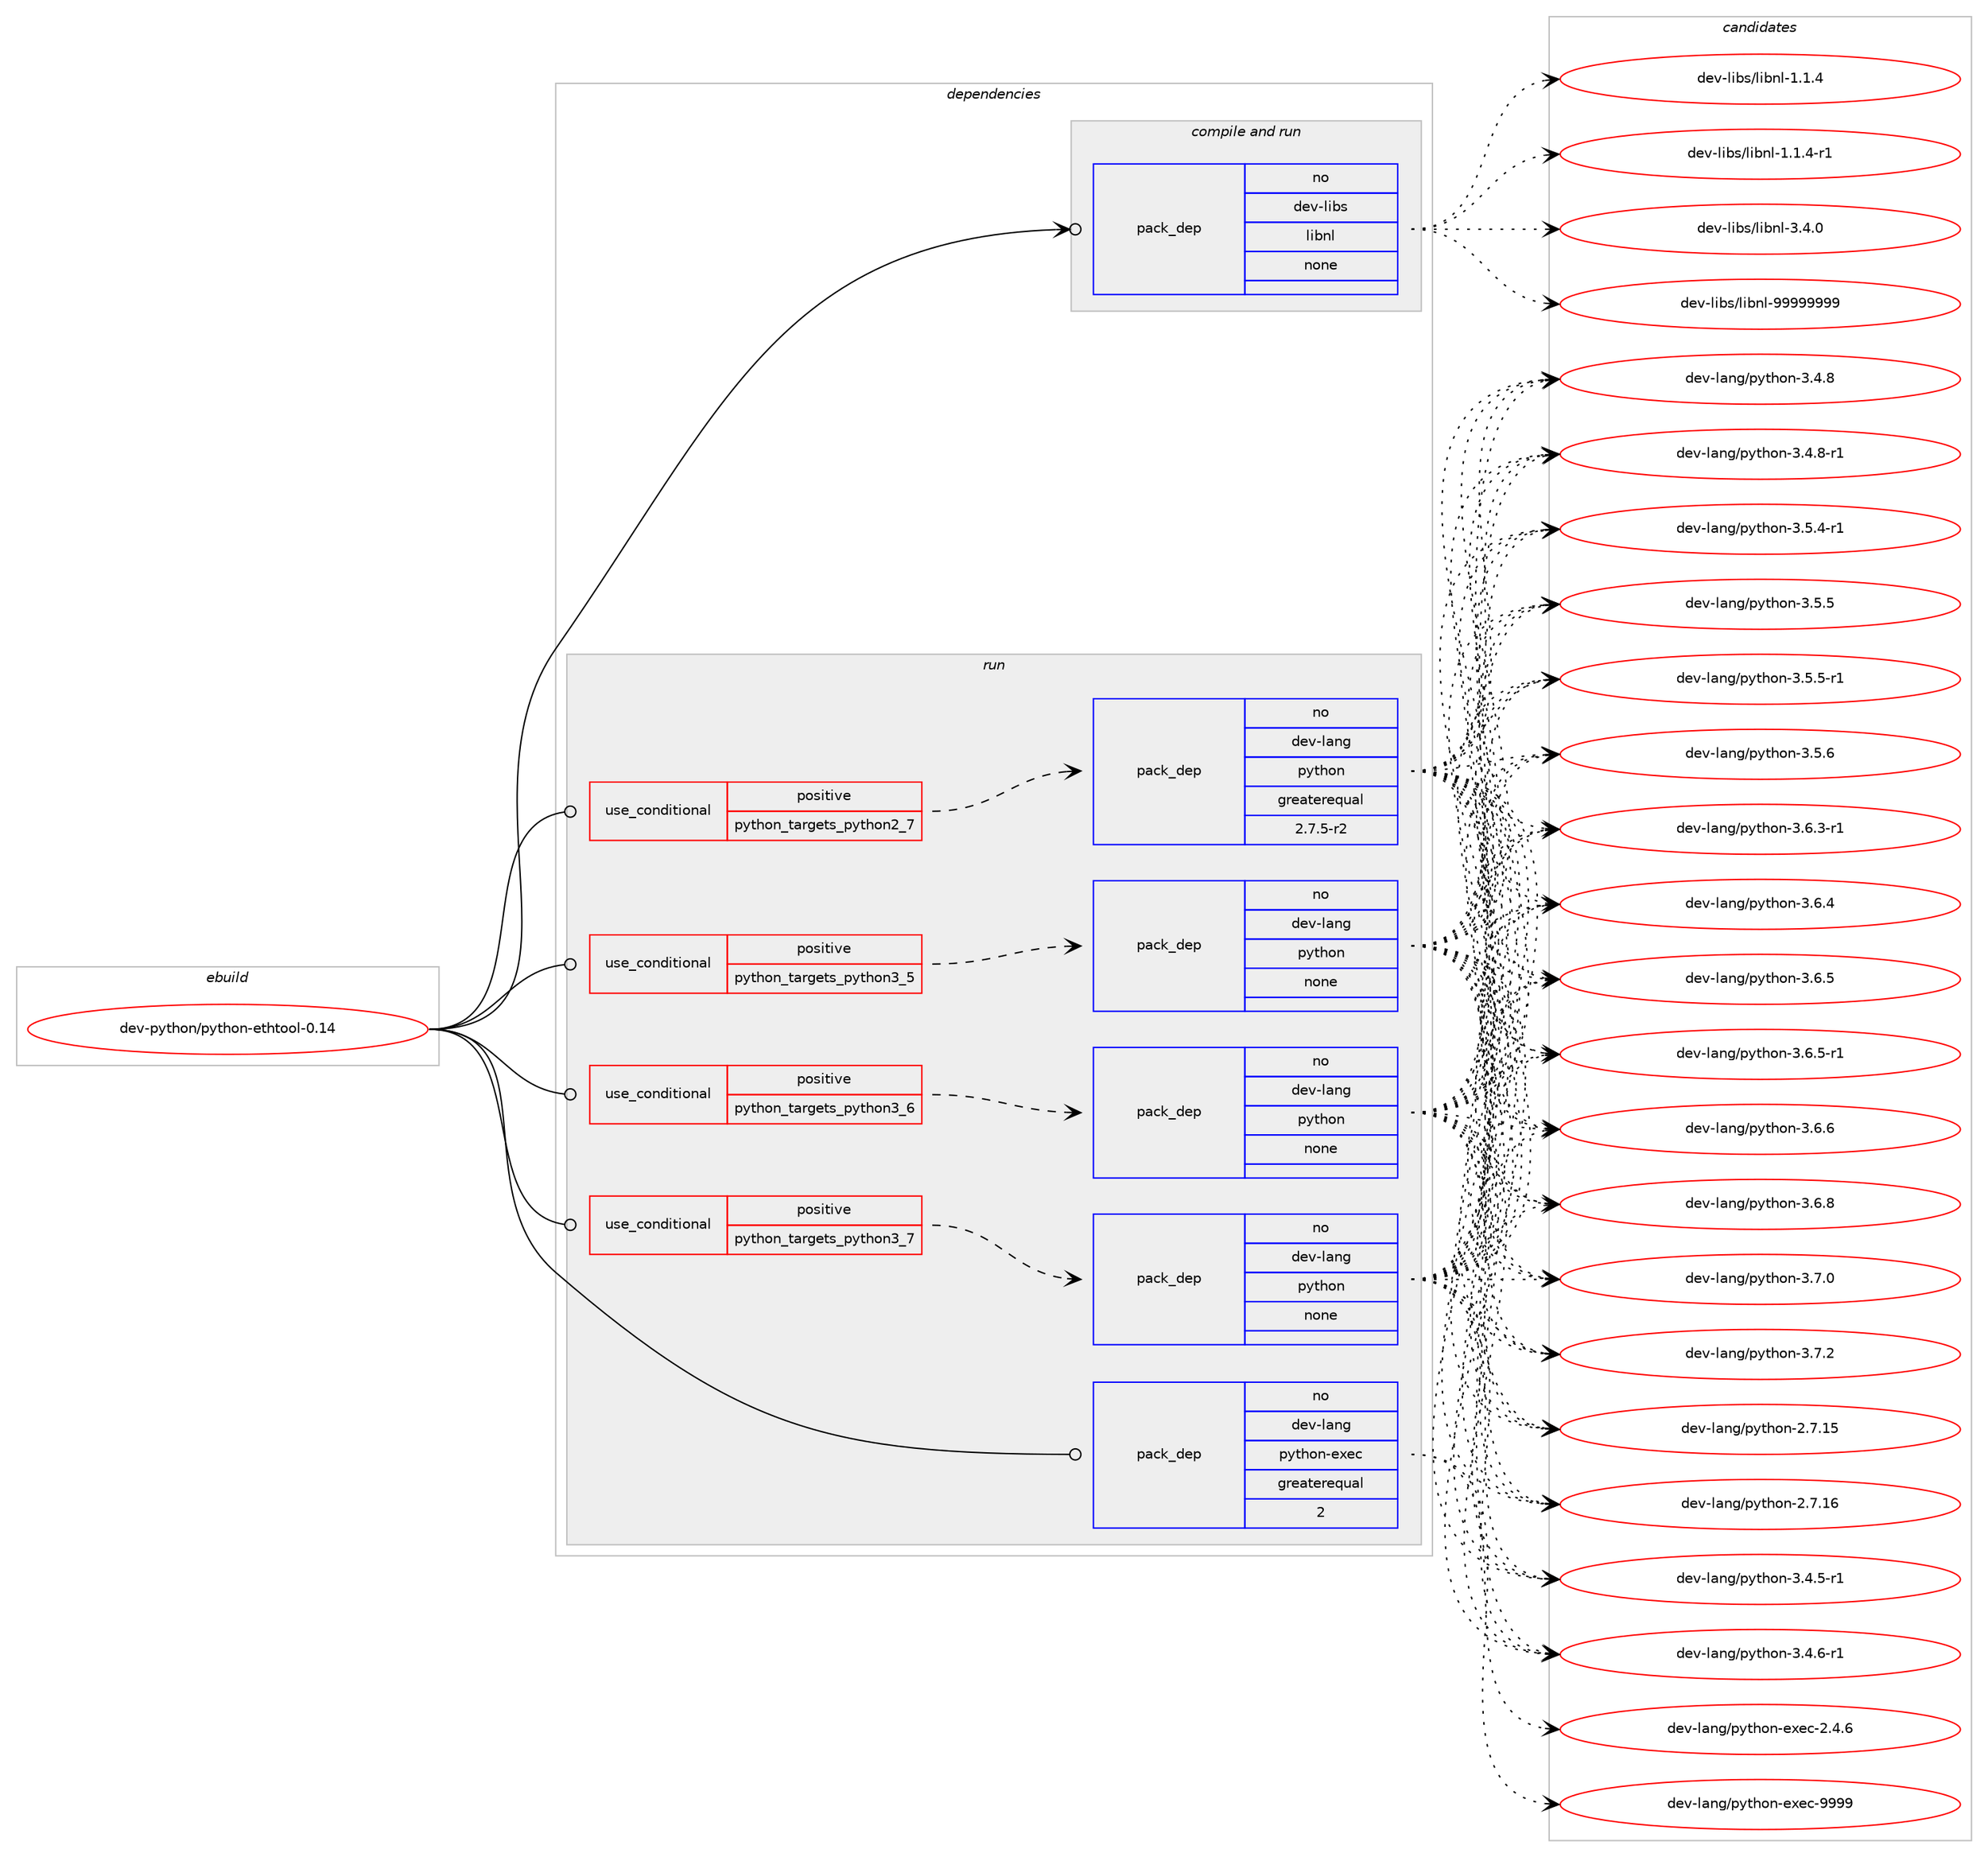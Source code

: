 digraph prolog {

# *************
# Graph options
# *************

newrank=true;
concentrate=true;
compound=true;
graph [rankdir=LR,fontname=Helvetica,fontsize=10,ranksep=1.5];#, ranksep=2.5, nodesep=0.2];
edge  [arrowhead=vee];
node  [fontname=Helvetica,fontsize=10];

# **********
# The ebuild
# **********

subgraph cluster_leftcol {
color=gray;
rank=same;
label=<<i>ebuild</i>>;
id [label="dev-python/python-ethtool-0.14", color=red, width=4, href="../dev-python/python-ethtool-0.14.svg"];
}

# ****************
# The dependencies
# ****************

subgraph cluster_midcol {
color=gray;
label=<<i>dependencies</i>>;
subgraph cluster_compile {
fillcolor="#eeeeee";
style=filled;
label=<<i>compile</i>>;
}
subgraph cluster_compileandrun {
fillcolor="#eeeeee";
style=filled;
label=<<i>compile and run</i>>;
subgraph pack1028891 {
dependency1434876 [label=<<TABLE BORDER="0" CELLBORDER="1" CELLSPACING="0" CELLPADDING="4" WIDTH="220"><TR><TD ROWSPAN="6" CELLPADDING="30">pack_dep</TD></TR><TR><TD WIDTH="110">no</TD></TR><TR><TD>dev-libs</TD></TR><TR><TD>libnl</TD></TR><TR><TD>none</TD></TR><TR><TD></TD></TR></TABLE>>, shape=none, color=blue];
}
id:e -> dependency1434876:w [weight=20,style="solid",arrowhead="odotvee"];
}
subgraph cluster_run {
fillcolor="#eeeeee";
style=filled;
label=<<i>run</i>>;
subgraph cond382632 {
dependency1434877 [label=<<TABLE BORDER="0" CELLBORDER="1" CELLSPACING="0" CELLPADDING="4"><TR><TD ROWSPAN="3" CELLPADDING="10">use_conditional</TD></TR><TR><TD>positive</TD></TR><TR><TD>python_targets_python2_7</TD></TR></TABLE>>, shape=none, color=red];
subgraph pack1028892 {
dependency1434878 [label=<<TABLE BORDER="0" CELLBORDER="1" CELLSPACING="0" CELLPADDING="4" WIDTH="220"><TR><TD ROWSPAN="6" CELLPADDING="30">pack_dep</TD></TR><TR><TD WIDTH="110">no</TD></TR><TR><TD>dev-lang</TD></TR><TR><TD>python</TD></TR><TR><TD>greaterequal</TD></TR><TR><TD>2.7.5-r2</TD></TR></TABLE>>, shape=none, color=blue];
}
dependency1434877:e -> dependency1434878:w [weight=20,style="dashed",arrowhead="vee"];
}
id:e -> dependency1434877:w [weight=20,style="solid",arrowhead="odot"];
subgraph cond382633 {
dependency1434879 [label=<<TABLE BORDER="0" CELLBORDER="1" CELLSPACING="0" CELLPADDING="4"><TR><TD ROWSPAN="3" CELLPADDING="10">use_conditional</TD></TR><TR><TD>positive</TD></TR><TR><TD>python_targets_python3_5</TD></TR></TABLE>>, shape=none, color=red];
subgraph pack1028893 {
dependency1434880 [label=<<TABLE BORDER="0" CELLBORDER="1" CELLSPACING="0" CELLPADDING="4" WIDTH="220"><TR><TD ROWSPAN="6" CELLPADDING="30">pack_dep</TD></TR><TR><TD WIDTH="110">no</TD></TR><TR><TD>dev-lang</TD></TR><TR><TD>python</TD></TR><TR><TD>none</TD></TR><TR><TD></TD></TR></TABLE>>, shape=none, color=blue];
}
dependency1434879:e -> dependency1434880:w [weight=20,style="dashed",arrowhead="vee"];
}
id:e -> dependency1434879:w [weight=20,style="solid",arrowhead="odot"];
subgraph cond382634 {
dependency1434881 [label=<<TABLE BORDER="0" CELLBORDER="1" CELLSPACING="0" CELLPADDING="4"><TR><TD ROWSPAN="3" CELLPADDING="10">use_conditional</TD></TR><TR><TD>positive</TD></TR><TR><TD>python_targets_python3_6</TD></TR></TABLE>>, shape=none, color=red];
subgraph pack1028894 {
dependency1434882 [label=<<TABLE BORDER="0" CELLBORDER="1" CELLSPACING="0" CELLPADDING="4" WIDTH="220"><TR><TD ROWSPAN="6" CELLPADDING="30">pack_dep</TD></TR><TR><TD WIDTH="110">no</TD></TR><TR><TD>dev-lang</TD></TR><TR><TD>python</TD></TR><TR><TD>none</TD></TR><TR><TD></TD></TR></TABLE>>, shape=none, color=blue];
}
dependency1434881:e -> dependency1434882:w [weight=20,style="dashed",arrowhead="vee"];
}
id:e -> dependency1434881:w [weight=20,style="solid",arrowhead="odot"];
subgraph cond382635 {
dependency1434883 [label=<<TABLE BORDER="0" CELLBORDER="1" CELLSPACING="0" CELLPADDING="4"><TR><TD ROWSPAN="3" CELLPADDING="10">use_conditional</TD></TR><TR><TD>positive</TD></TR><TR><TD>python_targets_python3_7</TD></TR></TABLE>>, shape=none, color=red];
subgraph pack1028895 {
dependency1434884 [label=<<TABLE BORDER="0" CELLBORDER="1" CELLSPACING="0" CELLPADDING="4" WIDTH="220"><TR><TD ROWSPAN="6" CELLPADDING="30">pack_dep</TD></TR><TR><TD WIDTH="110">no</TD></TR><TR><TD>dev-lang</TD></TR><TR><TD>python</TD></TR><TR><TD>none</TD></TR><TR><TD></TD></TR></TABLE>>, shape=none, color=blue];
}
dependency1434883:e -> dependency1434884:w [weight=20,style="dashed",arrowhead="vee"];
}
id:e -> dependency1434883:w [weight=20,style="solid",arrowhead="odot"];
subgraph pack1028896 {
dependency1434885 [label=<<TABLE BORDER="0" CELLBORDER="1" CELLSPACING="0" CELLPADDING="4" WIDTH="220"><TR><TD ROWSPAN="6" CELLPADDING="30">pack_dep</TD></TR><TR><TD WIDTH="110">no</TD></TR><TR><TD>dev-lang</TD></TR><TR><TD>python-exec</TD></TR><TR><TD>greaterequal</TD></TR><TR><TD>2</TD></TR></TABLE>>, shape=none, color=blue];
}
id:e -> dependency1434885:w [weight=20,style="solid",arrowhead="odot"];
}
}

# **************
# The candidates
# **************

subgraph cluster_choices {
rank=same;
color=gray;
label=<<i>candidates</i>>;

subgraph choice1028891 {
color=black;
nodesep=1;
choice10010111845108105981154710810598110108454946494652 [label="dev-libs/libnl-1.1.4", color=red, width=4,href="../dev-libs/libnl-1.1.4.svg"];
choice100101118451081059811547108105981101084549464946524511449 [label="dev-libs/libnl-1.1.4-r1", color=red, width=4,href="../dev-libs/libnl-1.1.4-r1.svg"];
choice10010111845108105981154710810598110108455146524648 [label="dev-libs/libnl-3.4.0", color=red, width=4,href="../dev-libs/libnl-3.4.0.svg"];
choice10010111845108105981154710810598110108455757575757575757 [label="dev-libs/libnl-99999999", color=red, width=4,href="../dev-libs/libnl-99999999.svg"];
dependency1434876:e -> choice10010111845108105981154710810598110108454946494652:w [style=dotted,weight="100"];
dependency1434876:e -> choice100101118451081059811547108105981101084549464946524511449:w [style=dotted,weight="100"];
dependency1434876:e -> choice10010111845108105981154710810598110108455146524648:w [style=dotted,weight="100"];
dependency1434876:e -> choice10010111845108105981154710810598110108455757575757575757:w [style=dotted,weight="100"];
}
subgraph choice1028892 {
color=black;
nodesep=1;
choice10010111845108971101034711212111610411111045504655464953 [label="dev-lang/python-2.7.15", color=red, width=4,href="../dev-lang/python-2.7.15.svg"];
choice10010111845108971101034711212111610411111045504655464954 [label="dev-lang/python-2.7.16", color=red, width=4,href="../dev-lang/python-2.7.16.svg"];
choice1001011184510897110103471121211161041111104551465246534511449 [label="dev-lang/python-3.4.5-r1", color=red, width=4,href="../dev-lang/python-3.4.5-r1.svg"];
choice1001011184510897110103471121211161041111104551465246544511449 [label="dev-lang/python-3.4.6-r1", color=red, width=4,href="../dev-lang/python-3.4.6-r1.svg"];
choice100101118451089711010347112121116104111110455146524656 [label="dev-lang/python-3.4.8", color=red, width=4,href="../dev-lang/python-3.4.8.svg"];
choice1001011184510897110103471121211161041111104551465246564511449 [label="dev-lang/python-3.4.8-r1", color=red, width=4,href="../dev-lang/python-3.4.8-r1.svg"];
choice1001011184510897110103471121211161041111104551465346524511449 [label="dev-lang/python-3.5.4-r1", color=red, width=4,href="../dev-lang/python-3.5.4-r1.svg"];
choice100101118451089711010347112121116104111110455146534653 [label="dev-lang/python-3.5.5", color=red, width=4,href="../dev-lang/python-3.5.5.svg"];
choice1001011184510897110103471121211161041111104551465346534511449 [label="dev-lang/python-3.5.5-r1", color=red, width=4,href="../dev-lang/python-3.5.5-r1.svg"];
choice100101118451089711010347112121116104111110455146534654 [label="dev-lang/python-3.5.6", color=red, width=4,href="../dev-lang/python-3.5.6.svg"];
choice1001011184510897110103471121211161041111104551465446514511449 [label="dev-lang/python-3.6.3-r1", color=red, width=4,href="../dev-lang/python-3.6.3-r1.svg"];
choice100101118451089711010347112121116104111110455146544652 [label="dev-lang/python-3.6.4", color=red, width=4,href="../dev-lang/python-3.6.4.svg"];
choice100101118451089711010347112121116104111110455146544653 [label="dev-lang/python-3.6.5", color=red, width=4,href="../dev-lang/python-3.6.5.svg"];
choice1001011184510897110103471121211161041111104551465446534511449 [label="dev-lang/python-3.6.5-r1", color=red, width=4,href="../dev-lang/python-3.6.5-r1.svg"];
choice100101118451089711010347112121116104111110455146544654 [label="dev-lang/python-3.6.6", color=red, width=4,href="../dev-lang/python-3.6.6.svg"];
choice100101118451089711010347112121116104111110455146544656 [label="dev-lang/python-3.6.8", color=red, width=4,href="../dev-lang/python-3.6.8.svg"];
choice100101118451089711010347112121116104111110455146554648 [label="dev-lang/python-3.7.0", color=red, width=4,href="../dev-lang/python-3.7.0.svg"];
choice100101118451089711010347112121116104111110455146554650 [label="dev-lang/python-3.7.2", color=red, width=4,href="../dev-lang/python-3.7.2.svg"];
dependency1434878:e -> choice10010111845108971101034711212111610411111045504655464953:w [style=dotted,weight="100"];
dependency1434878:e -> choice10010111845108971101034711212111610411111045504655464954:w [style=dotted,weight="100"];
dependency1434878:e -> choice1001011184510897110103471121211161041111104551465246534511449:w [style=dotted,weight="100"];
dependency1434878:e -> choice1001011184510897110103471121211161041111104551465246544511449:w [style=dotted,weight="100"];
dependency1434878:e -> choice100101118451089711010347112121116104111110455146524656:w [style=dotted,weight="100"];
dependency1434878:e -> choice1001011184510897110103471121211161041111104551465246564511449:w [style=dotted,weight="100"];
dependency1434878:e -> choice1001011184510897110103471121211161041111104551465346524511449:w [style=dotted,weight="100"];
dependency1434878:e -> choice100101118451089711010347112121116104111110455146534653:w [style=dotted,weight="100"];
dependency1434878:e -> choice1001011184510897110103471121211161041111104551465346534511449:w [style=dotted,weight="100"];
dependency1434878:e -> choice100101118451089711010347112121116104111110455146534654:w [style=dotted,weight="100"];
dependency1434878:e -> choice1001011184510897110103471121211161041111104551465446514511449:w [style=dotted,weight="100"];
dependency1434878:e -> choice100101118451089711010347112121116104111110455146544652:w [style=dotted,weight="100"];
dependency1434878:e -> choice100101118451089711010347112121116104111110455146544653:w [style=dotted,weight="100"];
dependency1434878:e -> choice1001011184510897110103471121211161041111104551465446534511449:w [style=dotted,weight="100"];
dependency1434878:e -> choice100101118451089711010347112121116104111110455146544654:w [style=dotted,weight="100"];
dependency1434878:e -> choice100101118451089711010347112121116104111110455146544656:w [style=dotted,weight="100"];
dependency1434878:e -> choice100101118451089711010347112121116104111110455146554648:w [style=dotted,weight="100"];
dependency1434878:e -> choice100101118451089711010347112121116104111110455146554650:w [style=dotted,weight="100"];
}
subgraph choice1028893 {
color=black;
nodesep=1;
choice10010111845108971101034711212111610411111045504655464953 [label="dev-lang/python-2.7.15", color=red, width=4,href="../dev-lang/python-2.7.15.svg"];
choice10010111845108971101034711212111610411111045504655464954 [label="dev-lang/python-2.7.16", color=red, width=4,href="../dev-lang/python-2.7.16.svg"];
choice1001011184510897110103471121211161041111104551465246534511449 [label="dev-lang/python-3.4.5-r1", color=red, width=4,href="../dev-lang/python-3.4.5-r1.svg"];
choice1001011184510897110103471121211161041111104551465246544511449 [label="dev-lang/python-3.4.6-r1", color=red, width=4,href="../dev-lang/python-3.4.6-r1.svg"];
choice100101118451089711010347112121116104111110455146524656 [label="dev-lang/python-3.4.8", color=red, width=4,href="../dev-lang/python-3.4.8.svg"];
choice1001011184510897110103471121211161041111104551465246564511449 [label="dev-lang/python-3.4.8-r1", color=red, width=4,href="../dev-lang/python-3.4.8-r1.svg"];
choice1001011184510897110103471121211161041111104551465346524511449 [label="dev-lang/python-3.5.4-r1", color=red, width=4,href="../dev-lang/python-3.5.4-r1.svg"];
choice100101118451089711010347112121116104111110455146534653 [label="dev-lang/python-3.5.5", color=red, width=4,href="../dev-lang/python-3.5.5.svg"];
choice1001011184510897110103471121211161041111104551465346534511449 [label="dev-lang/python-3.5.5-r1", color=red, width=4,href="../dev-lang/python-3.5.5-r1.svg"];
choice100101118451089711010347112121116104111110455146534654 [label="dev-lang/python-3.5.6", color=red, width=4,href="../dev-lang/python-3.5.6.svg"];
choice1001011184510897110103471121211161041111104551465446514511449 [label="dev-lang/python-3.6.3-r1", color=red, width=4,href="../dev-lang/python-3.6.3-r1.svg"];
choice100101118451089711010347112121116104111110455146544652 [label="dev-lang/python-3.6.4", color=red, width=4,href="../dev-lang/python-3.6.4.svg"];
choice100101118451089711010347112121116104111110455146544653 [label="dev-lang/python-3.6.5", color=red, width=4,href="../dev-lang/python-3.6.5.svg"];
choice1001011184510897110103471121211161041111104551465446534511449 [label="dev-lang/python-3.6.5-r1", color=red, width=4,href="../dev-lang/python-3.6.5-r1.svg"];
choice100101118451089711010347112121116104111110455146544654 [label="dev-lang/python-3.6.6", color=red, width=4,href="../dev-lang/python-3.6.6.svg"];
choice100101118451089711010347112121116104111110455146544656 [label="dev-lang/python-3.6.8", color=red, width=4,href="../dev-lang/python-3.6.8.svg"];
choice100101118451089711010347112121116104111110455146554648 [label="dev-lang/python-3.7.0", color=red, width=4,href="../dev-lang/python-3.7.0.svg"];
choice100101118451089711010347112121116104111110455146554650 [label="dev-lang/python-3.7.2", color=red, width=4,href="../dev-lang/python-3.7.2.svg"];
dependency1434880:e -> choice10010111845108971101034711212111610411111045504655464953:w [style=dotted,weight="100"];
dependency1434880:e -> choice10010111845108971101034711212111610411111045504655464954:w [style=dotted,weight="100"];
dependency1434880:e -> choice1001011184510897110103471121211161041111104551465246534511449:w [style=dotted,weight="100"];
dependency1434880:e -> choice1001011184510897110103471121211161041111104551465246544511449:w [style=dotted,weight="100"];
dependency1434880:e -> choice100101118451089711010347112121116104111110455146524656:w [style=dotted,weight="100"];
dependency1434880:e -> choice1001011184510897110103471121211161041111104551465246564511449:w [style=dotted,weight="100"];
dependency1434880:e -> choice1001011184510897110103471121211161041111104551465346524511449:w [style=dotted,weight="100"];
dependency1434880:e -> choice100101118451089711010347112121116104111110455146534653:w [style=dotted,weight="100"];
dependency1434880:e -> choice1001011184510897110103471121211161041111104551465346534511449:w [style=dotted,weight="100"];
dependency1434880:e -> choice100101118451089711010347112121116104111110455146534654:w [style=dotted,weight="100"];
dependency1434880:e -> choice1001011184510897110103471121211161041111104551465446514511449:w [style=dotted,weight="100"];
dependency1434880:e -> choice100101118451089711010347112121116104111110455146544652:w [style=dotted,weight="100"];
dependency1434880:e -> choice100101118451089711010347112121116104111110455146544653:w [style=dotted,weight="100"];
dependency1434880:e -> choice1001011184510897110103471121211161041111104551465446534511449:w [style=dotted,weight="100"];
dependency1434880:e -> choice100101118451089711010347112121116104111110455146544654:w [style=dotted,weight="100"];
dependency1434880:e -> choice100101118451089711010347112121116104111110455146544656:w [style=dotted,weight="100"];
dependency1434880:e -> choice100101118451089711010347112121116104111110455146554648:w [style=dotted,weight="100"];
dependency1434880:e -> choice100101118451089711010347112121116104111110455146554650:w [style=dotted,weight="100"];
}
subgraph choice1028894 {
color=black;
nodesep=1;
choice10010111845108971101034711212111610411111045504655464953 [label="dev-lang/python-2.7.15", color=red, width=4,href="../dev-lang/python-2.7.15.svg"];
choice10010111845108971101034711212111610411111045504655464954 [label="dev-lang/python-2.7.16", color=red, width=4,href="../dev-lang/python-2.7.16.svg"];
choice1001011184510897110103471121211161041111104551465246534511449 [label="dev-lang/python-3.4.5-r1", color=red, width=4,href="../dev-lang/python-3.4.5-r1.svg"];
choice1001011184510897110103471121211161041111104551465246544511449 [label="dev-lang/python-3.4.6-r1", color=red, width=4,href="../dev-lang/python-3.4.6-r1.svg"];
choice100101118451089711010347112121116104111110455146524656 [label="dev-lang/python-3.4.8", color=red, width=4,href="../dev-lang/python-3.4.8.svg"];
choice1001011184510897110103471121211161041111104551465246564511449 [label="dev-lang/python-3.4.8-r1", color=red, width=4,href="../dev-lang/python-3.4.8-r1.svg"];
choice1001011184510897110103471121211161041111104551465346524511449 [label="dev-lang/python-3.5.4-r1", color=red, width=4,href="../dev-lang/python-3.5.4-r1.svg"];
choice100101118451089711010347112121116104111110455146534653 [label="dev-lang/python-3.5.5", color=red, width=4,href="../dev-lang/python-3.5.5.svg"];
choice1001011184510897110103471121211161041111104551465346534511449 [label="dev-lang/python-3.5.5-r1", color=red, width=4,href="../dev-lang/python-3.5.5-r1.svg"];
choice100101118451089711010347112121116104111110455146534654 [label="dev-lang/python-3.5.6", color=red, width=4,href="../dev-lang/python-3.5.6.svg"];
choice1001011184510897110103471121211161041111104551465446514511449 [label="dev-lang/python-3.6.3-r1", color=red, width=4,href="../dev-lang/python-3.6.3-r1.svg"];
choice100101118451089711010347112121116104111110455146544652 [label="dev-lang/python-3.6.4", color=red, width=4,href="../dev-lang/python-3.6.4.svg"];
choice100101118451089711010347112121116104111110455146544653 [label="dev-lang/python-3.6.5", color=red, width=4,href="../dev-lang/python-3.6.5.svg"];
choice1001011184510897110103471121211161041111104551465446534511449 [label="dev-lang/python-3.6.5-r1", color=red, width=4,href="../dev-lang/python-3.6.5-r1.svg"];
choice100101118451089711010347112121116104111110455146544654 [label="dev-lang/python-3.6.6", color=red, width=4,href="../dev-lang/python-3.6.6.svg"];
choice100101118451089711010347112121116104111110455146544656 [label="dev-lang/python-3.6.8", color=red, width=4,href="../dev-lang/python-3.6.8.svg"];
choice100101118451089711010347112121116104111110455146554648 [label="dev-lang/python-3.7.0", color=red, width=4,href="../dev-lang/python-3.7.0.svg"];
choice100101118451089711010347112121116104111110455146554650 [label="dev-lang/python-3.7.2", color=red, width=4,href="../dev-lang/python-3.7.2.svg"];
dependency1434882:e -> choice10010111845108971101034711212111610411111045504655464953:w [style=dotted,weight="100"];
dependency1434882:e -> choice10010111845108971101034711212111610411111045504655464954:w [style=dotted,weight="100"];
dependency1434882:e -> choice1001011184510897110103471121211161041111104551465246534511449:w [style=dotted,weight="100"];
dependency1434882:e -> choice1001011184510897110103471121211161041111104551465246544511449:w [style=dotted,weight="100"];
dependency1434882:e -> choice100101118451089711010347112121116104111110455146524656:w [style=dotted,weight="100"];
dependency1434882:e -> choice1001011184510897110103471121211161041111104551465246564511449:w [style=dotted,weight="100"];
dependency1434882:e -> choice1001011184510897110103471121211161041111104551465346524511449:w [style=dotted,weight="100"];
dependency1434882:e -> choice100101118451089711010347112121116104111110455146534653:w [style=dotted,weight="100"];
dependency1434882:e -> choice1001011184510897110103471121211161041111104551465346534511449:w [style=dotted,weight="100"];
dependency1434882:e -> choice100101118451089711010347112121116104111110455146534654:w [style=dotted,weight="100"];
dependency1434882:e -> choice1001011184510897110103471121211161041111104551465446514511449:w [style=dotted,weight="100"];
dependency1434882:e -> choice100101118451089711010347112121116104111110455146544652:w [style=dotted,weight="100"];
dependency1434882:e -> choice100101118451089711010347112121116104111110455146544653:w [style=dotted,weight="100"];
dependency1434882:e -> choice1001011184510897110103471121211161041111104551465446534511449:w [style=dotted,weight="100"];
dependency1434882:e -> choice100101118451089711010347112121116104111110455146544654:w [style=dotted,weight="100"];
dependency1434882:e -> choice100101118451089711010347112121116104111110455146544656:w [style=dotted,weight="100"];
dependency1434882:e -> choice100101118451089711010347112121116104111110455146554648:w [style=dotted,weight="100"];
dependency1434882:e -> choice100101118451089711010347112121116104111110455146554650:w [style=dotted,weight="100"];
}
subgraph choice1028895 {
color=black;
nodesep=1;
choice10010111845108971101034711212111610411111045504655464953 [label="dev-lang/python-2.7.15", color=red, width=4,href="../dev-lang/python-2.7.15.svg"];
choice10010111845108971101034711212111610411111045504655464954 [label="dev-lang/python-2.7.16", color=red, width=4,href="../dev-lang/python-2.7.16.svg"];
choice1001011184510897110103471121211161041111104551465246534511449 [label="dev-lang/python-3.4.5-r1", color=red, width=4,href="../dev-lang/python-3.4.5-r1.svg"];
choice1001011184510897110103471121211161041111104551465246544511449 [label="dev-lang/python-3.4.6-r1", color=red, width=4,href="../dev-lang/python-3.4.6-r1.svg"];
choice100101118451089711010347112121116104111110455146524656 [label="dev-lang/python-3.4.8", color=red, width=4,href="../dev-lang/python-3.4.8.svg"];
choice1001011184510897110103471121211161041111104551465246564511449 [label="dev-lang/python-3.4.8-r1", color=red, width=4,href="../dev-lang/python-3.4.8-r1.svg"];
choice1001011184510897110103471121211161041111104551465346524511449 [label="dev-lang/python-3.5.4-r1", color=red, width=4,href="../dev-lang/python-3.5.4-r1.svg"];
choice100101118451089711010347112121116104111110455146534653 [label="dev-lang/python-3.5.5", color=red, width=4,href="../dev-lang/python-3.5.5.svg"];
choice1001011184510897110103471121211161041111104551465346534511449 [label="dev-lang/python-3.5.5-r1", color=red, width=4,href="../dev-lang/python-3.5.5-r1.svg"];
choice100101118451089711010347112121116104111110455146534654 [label="dev-lang/python-3.5.6", color=red, width=4,href="../dev-lang/python-3.5.6.svg"];
choice1001011184510897110103471121211161041111104551465446514511449 [label="dev-lang/python-3.6.3-r1", color=red, width=4,href="../dev-lang/python-3.6.3-r1.svg"];
choice100101118451089711010347112121116104111110455146544652 [label="dev-lang/python-3.6.4", color=red, width=4,href="../dev-lang/python-3.6.4.svg"];
choice100101118451089711010347112121116104111110455146544653 [label="dev-lang/python-3.6.5", color=red, width=4,href="../dev-lang/python-3.6.5.svg"];
choice1001011184510897110103471121211161041111104551465446534511449 [label="dev-lang/python-3.6.5-r1", color=red, width=4,href="../dev-lang/python-3.6.5-r1.svg"];
choice100101118451089711010347112121116104111110455146544654 [label="dev-lang/python-3.6.6", color=red, width=4,href="../dev-lang/python-3.6.6.svg"];
choice100101118451089711010347112121116104111110455146544656 [label="dev-lang/python-3.6.8", color=red, width=4,href="../dev-lang/python-3.6.8.svg"];
choice100101118451089711010347112121116104111110455146554648 [label="dev-lang/python-3.7.0", color=red, width=4,href="../dev-lang/python-3.7.0.svg"];
choice100101118451089711010347112121116104111110455146554650 [label="dev-lang/python-3.7.2", color=red, width=4,href="../dev-lang/python-3.7.2.svg"];
dependency1434884:e -> choice10010111845108971101034711212111610411111045504655464953:w [style=dotted,weight="100"];
dependency1434884:e -> choice10010111845108971101034711212111610411111045504655464954:w [style=dotted,weight="100"];
dependency1434884:e -> choice1001011184510897110103471121211161041111104551465246534511449:w [style=dotted,weight="100"];
dependency1434884:e -> choice1001011184510897110103471121211161041111104551465246544511449:w [style=dotted,weight="100"];
dependency1434884:e -> choice100101118451089711010347112121116104111110455146524656:w [style=dotted,weight="100"];
dependency1434884:e -> choice1001011184510897110103471121211161041111104551465246564511449:w [style=dotted,weight="100"];
dependency1434884:e -> choice1001011184510897110103471121211161041111104551465346524511449:w [style=dotted,weight="100"];
dependency1434884:e -> choice100101118451089711010347112121116104111110455146534653:w [style=dotted,weight="100"];
dependency1434884:e -> choice1001011184510897110103471121211161041111104551465346534511449:w [style=dotted,weight="100"];
dependency1434884:e -> choice100101118451089711010347112121116104111110455146534654:w [style=dotted,weight="100"];
dependency1434884:e -> choice1001011184510897110103471121211161041111104551465446514511449:w [style=dotted,weight="100"];
dependency1434884:e -> choice100101118451089711010347112121116104111110455146544652:w [style=dotted,weight="100"];
dependency1434884:e -> choice100101118451089711010347112121116104111110455146544653:w [style=dotted,weight="100"];
dependency1434884:e -> choice1001011184510897110103471121211161041111104551465446534511449:w [style=dotted,weight="100"];
dependency1434884:e -> choice100101118451089711010347112121116104111110455146544654:w [style=dotted,weight="100"];
dependency1434884:e -> choice100101118451089711010347112121116104111110455146544656:w [style=dotted,weight="100"];
dependency1434884:e -> choice100101118451089711010347112121116104111110455146554648:w [style=dotted,weight="100"];
dependency1434884:e -> choice100101118451089711010347112121116104111110455146554650:w [style=dotted,weight="100"];
}
subgraph choice1028896 {
color=black;
nodesep=1;
choice1001011184510897110103471121211161041111104510112010199455046524654 [label="dev-lang/python-exec-2.4.6", color=red, width=4,href="../dev-lang/python-exec-2.4.6.svg"];
choice10010111845108971101034711212111610411111045101120101994557575757 [label="dev-lang/python-exec-9999", color=red, width=4,href="../dev-lang/python-exec-9999.svg"];
dependency1434885:e -> choice1001011184510897110103471121211161041111104510112010199455046524654:w [style=dotted,weight="100"];
dependency1434885:e -> choice10010111845108971101034711212111610411111045101120101994557575757:w [style=dotted,weight="100"];
}
}

}
